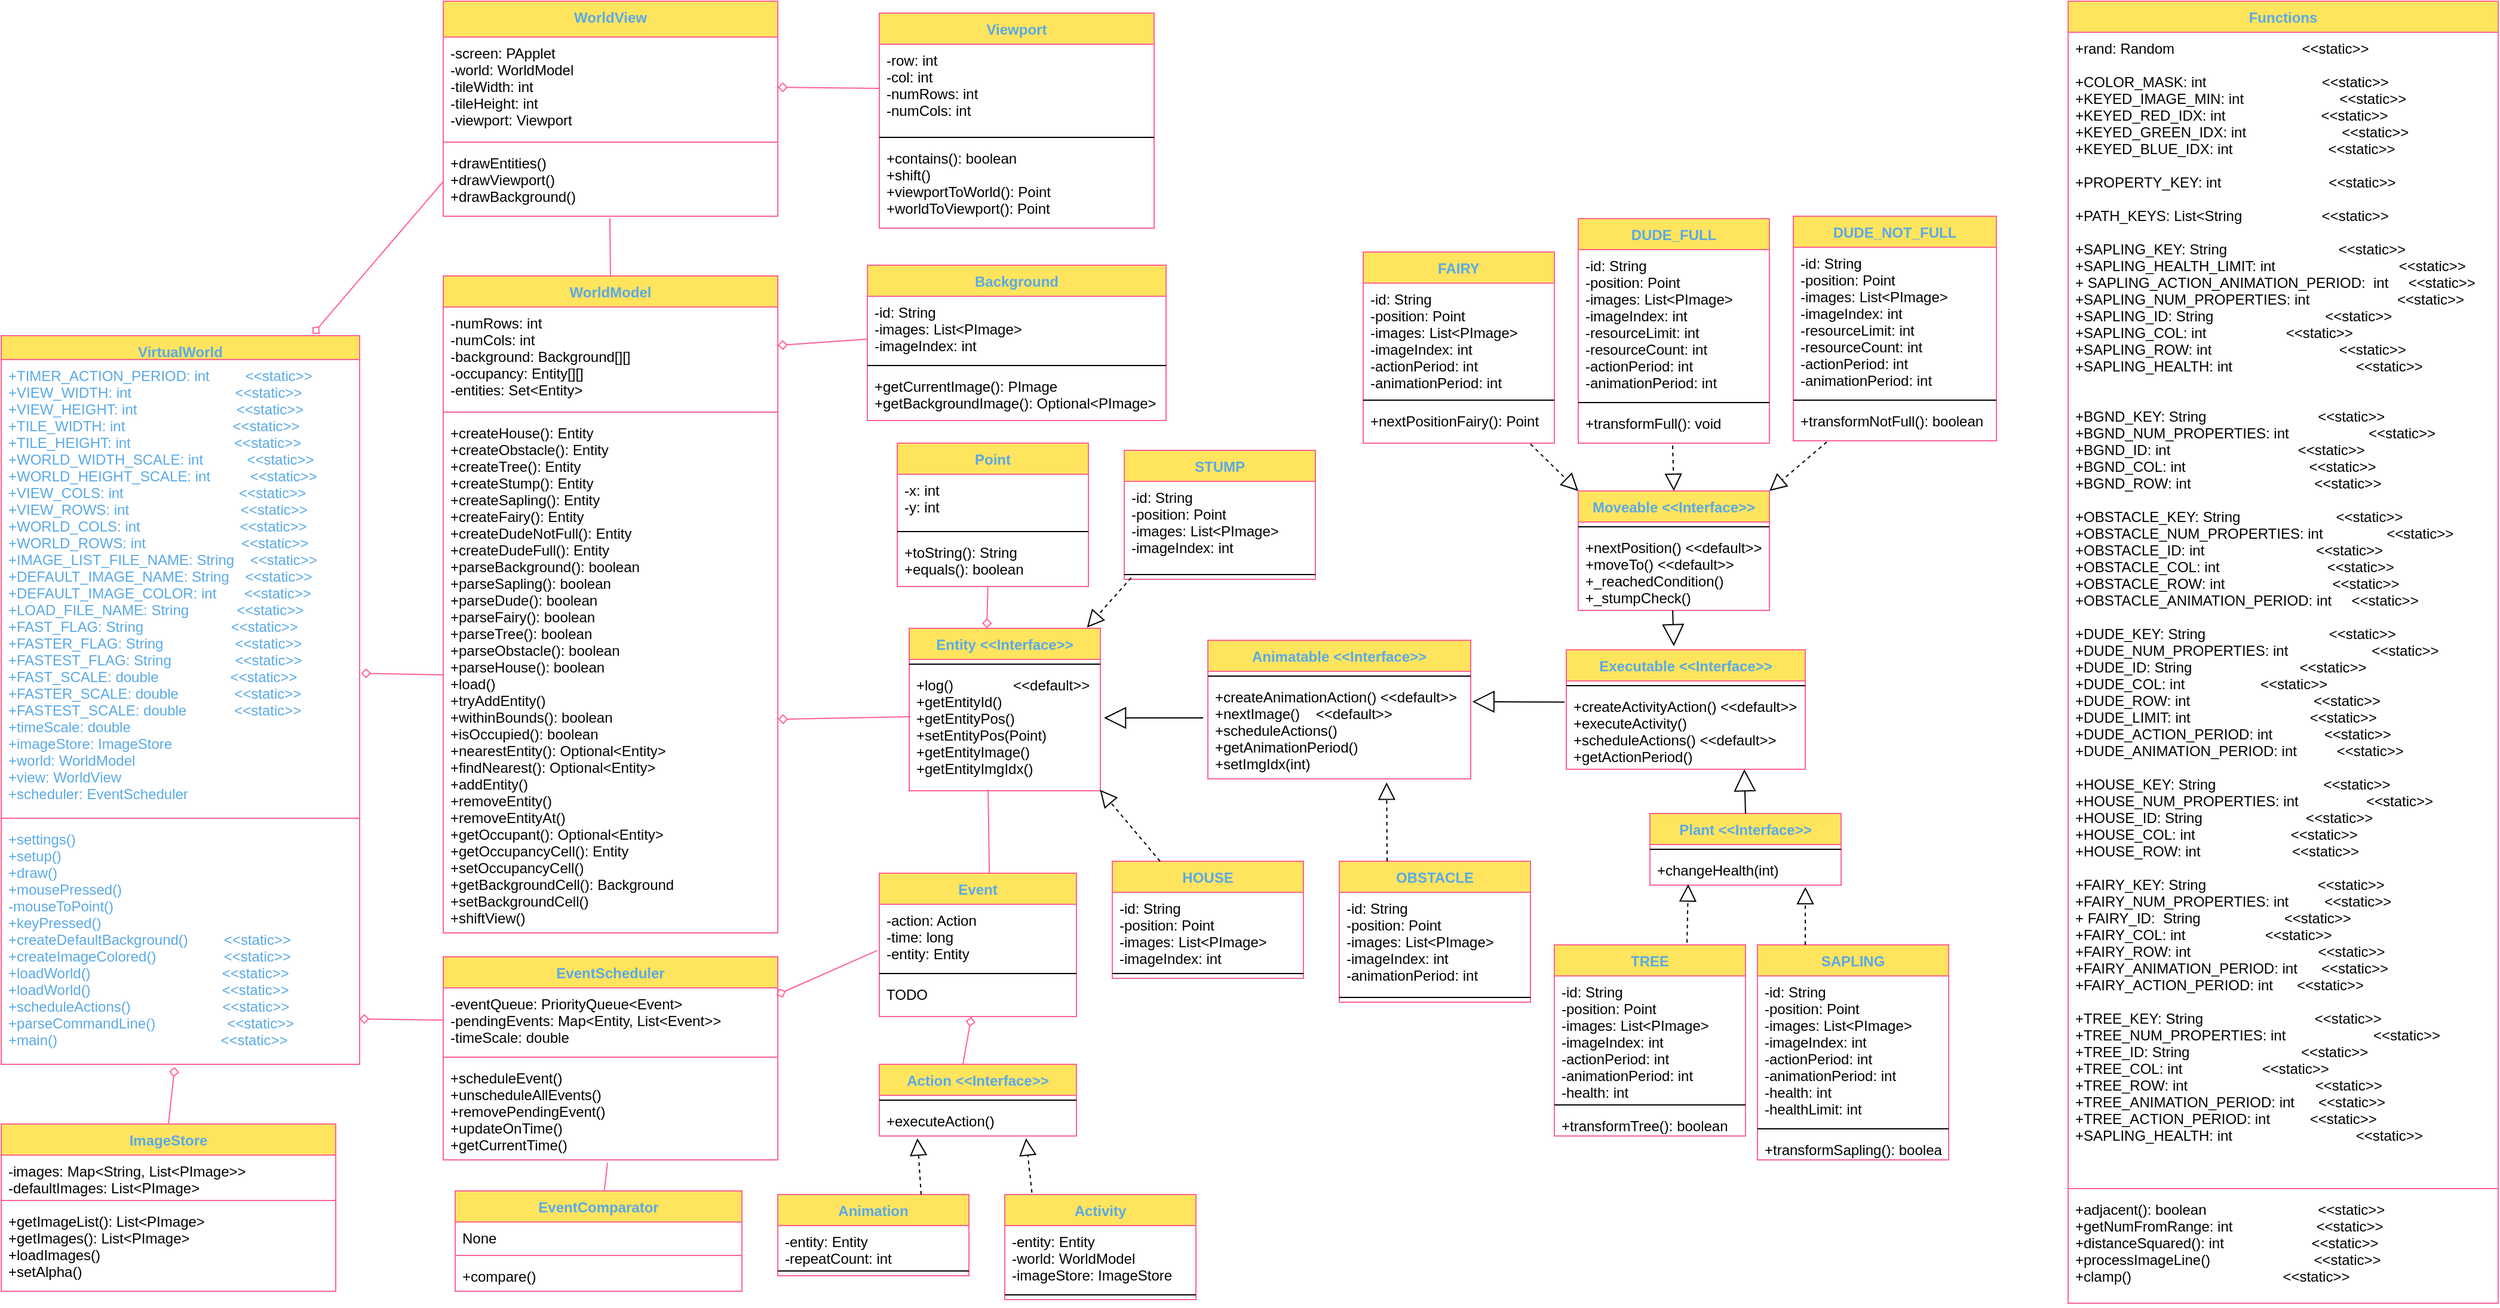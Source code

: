 <mxfile version="20.5.3" type="device"><diagram id="Yo6Zvny2ZRX3JAPKxXua" name="Page 2"><mxGraphModel dx="978" dy="509" grid="1" gridSize="10" guides="1" tooltips="1" connect="1" arrows="1" fold="1" page="1" pageScale="1" pageWidth="850" pageHeight="1100" math="0" shadow="0"><root><mxCell id="0"/><mxCell id="1" parent="0"/><mxCell id="8I9pphBKhg92I5GMk5e_-31" value="" style="graphMlID=e0;endArrow=none;strokeColor=#FF6392;strokeWidth=1.0;startArrow=diamond;startFill=0;endFill=1;fontColor=#5AA9E6;entryX=0;entryY=0.5;entryDx=0;entryDy=0;exitX=1.004;exitY=0.691;exitDx=0;exitDy=0;exitPerimeter=0;" parent="1" source="8I9pphBKhg92I5GMk5e_-51" target="8I9pphBKhg92I5GMk5e_-57" edge="1"><mxGeometry relative="1" as="geometry"/></mxCell><mxCell id="8I9pphBKhg92I5GMk5e_-32" value="" style="graphMlID=e1;endArrow=none;strokeColor=#FF6392;strokeWidth=1.0;startArrow=diamond;startFill=0;endFill=1;exitX=0.869;exitY=-0.002;exitDx=0;exitDy=0;fontColor=#5AA9E6;entryX=0;entryY=0.5;entryDx=0;entryDy=0;exitPerimeter=0;" parent="1" source="8I9pphBKhg92I5GMk5e_-50" target="8I9pphBKhg92I5GMk5e_-63" edge="1"><mxGeometry relative="1" as="geometry"/></mxCell><mxCell id="8I9pphBKhg92I5GMk5e_-33" value="" style="graphMlID=e2;endArrow=none;strokeColor=#FF6392;strokeWidth=1.0;startArrow=diamond;startFill=0;endFill=1;fontColor=#5AA9E6;exitX=1;exitY=0.5;exitDx=0;exitDy=0;entryX=0;entryY=0.5;entryDx=0;entryDy=0;" parent="1" source="8I9pphBKhg92I5GMk5e_-61" target="8I9pphBKhg92I5GMk5e_-90" edge="1"><mxGeometry relative="1" as="geometry"><mxPoint x="648" y="240" as="sourcePoint"/><mxPoint x="800" y="440" as="targetPoint"/></mxGeometry></mxCell><mxCell id="8I9pphBKhg92I5GMk5e_-34" value="" style="graphMlID=e3;endArrow=none;strokeColor=#FF6392;strokeWidth=1.0;startArrow=diamond;startFill=0;endFill=1;fontColor=#5AA9E6;entryX=0;entryY=0.5;entryDx=0;entryDy=0;exitX=0.999;exitY=0.812;exitDx=0;exitDy=0;exitPerimeter=0;" parent="1" source="8I9pphBKhg92I5GMk5e_-53" target="8I9pphBKhg92I5GMk5e_-65" edge="1"><mxGeometry relative="1" as="geometry"><mxPoint x="840" y="580" as="targetPoint"/></mxGeometry></mxCell><mxCell id="8I9pphBKhg92I5GMk5e_-35" value="" style="graphMlID=e4;endArrow=none;strokeColor=#FF6392;strokeWidth=1.0;startArrow=diamond;startFill=0;endFill=1;exitX=0.484;exitY=1.011;exitDx=0;exitDy=0;exitPerimeter=0;fontColor=#5AA9E6;entryX=0.5;entryY=0;entryDx=0;entryDy=0;" parent="1" source="8I9pphBKhg92I5GMk5e_-53" target="8I9pphBKhg92I5GMk5e_-68" edge="1"><mxGeometry relative="1" as="geometry"/></mxCell><mxCell id="8I9pphBKhg92I5GMk5e_-36" value="" style="graphMlID=e5;endArrow=none;strokeColor=#FF6392;strokeWidth=1.0;startArrow=diamond;startFill=0;endFill=1;fontColor=#5AA9E6;" parent="1" source="8I9pphBKhg92I5GMk5e_-55" target="8I9pphBKhg92I5GMk5e_-82" edge="1"><mxGeometry relative="1" as="geometry"><mxPoint x="680" y="333" as="sourcePoint"/></mxGeometry></mxCell><mxCell id="8I9pphBKhg92I5GMk5e_-37" value="" style="graphMlID=e6;endArrow=none;strokeColor=#FF6392;strokeWidth=1.0;startArrow=diamond;startFill=0;endFill=1;fontColor=#5AA9E6;entryX=-0.012;entryY=0.719;entryDx=0;entryDy=0;entryPerimeter=0;exitX=0.996;exitY=0.111;exitDx=0;exitDy=0;exitPerimeter=0;" parent="1" source="8I9pphBKhg92I5GMk5e_-65" target="8I9pphBKhg92I5GMk5e_-97" edge="1"><mxGeometry relative="1" as="geometry"><mxPoint x="680" y="940" as="sourcePoint"/></mxGeometry></mxCell><mxCell id="8I9pphBKhg92I5GMk5e_-38" value="" style="graphMlID=e7;endArrow=none;strokeColor=#FF6392;strokeWidth=1.0;startArrow=none;startFill=1;endFill=1;fontColor=#5AA9E6;exitX=0.491;exitY=1.028;exitDx=0;exitDy=0;exitPerimeter=0;" parent="1" source="8I9pphBKhg92I5GMk5e_-67" target="8I9pphBKhg92I5GMk5e_-72" edge="1"><mxGeometry relative="1" as="geometry"/></mxCell><mxCell id="8I9pphBKhg92I5GMk5e_-39" value="" style="graphMlID=e8;endArrow=none;strokeColor=#FF6392;strokeWidth=1.0;startArrow=diamond;startFill=0;endFill=1;fontColor=#5AA9E6;entryX=0.006;entryY=0.392;entryDx=0;entryDy=0;entryPerimeter=0;exitX=1.001;exitY=0.586;exitDx=0;exitDy=0;exitPerimeter=0;" parent="1" source="8I9pphBKhg92I5GMk5e_-57" target="8I9pphBKhg92I5GMk5e_-88" edge="1"><mxGeometry relative="1" as="geometry"><mxPoint x="680" y="220" as="sourcePoint"/></mxGeometry></mxCell><mxCell id="8I9pphBKhg92I5GMk5e_-40" value="" style="graphMlID=e9;endArrow=none;strokeColor=#FF6392;strokeWidth=1.0;startArrow=diamond;startFill=0;endFill=1;fontColor=#5AA9E6;exitX=0.406;exitY=0;exitDx=0;exitDy=0;entryX=0.474;entryY=0.993;entryDx=0;entryDy=0;entryPerimeter=0;exitPerimeter=0;" parent="1" source="8I9pphBKhg92I5GMk5e_-85" target="8I9pphBKhg92I5GMk5e_-107" edge="1"><mxGeometry relative="1" as="geometry"/></mxCell><mxCell id="8I9pphBKhg92I5GMk5e_-42" value="" style="graphMlID=e11;endArrow=none;strokeColor=#FF6392;strokeWidth=1.0;startArrow=diamond;startFill=0;endFill=1;fontColor=#5AA9E6;entryX=0.424;entryY=-0.005;entryDx=0;entryDy=0;exitX=0.467;exitY=1.008;exitDx=0;exitDy=0;exitPerimeter=0;entryPerimeter=0;" parent="1" source="8I9pphBKhg92I5GMk5e_-99" target="8I9pphBKhg92I5GMk5e_-108" edge="1"><mxGeometry relative="1" as="geometry"><mxPoint x="1200" y="710" as="sourcePoint"/></mxGeometry></mxCell><mxCell id="8I9pphBKhg92I5GMk5e_-45" value="" style="graphMlID=e14;endArrow=none;strokeColor=#FF6392;strokeWidth=1.0;startArrow=none;startFill=1;endFill=1;fontColor=#5AA9E6;exitX=0.558;exitY=0.008;exitDx=0;exitDy=0;exitPerimeter=0;entryX=0.413;entryY=0.99;entryDx=0;entryDy=0;entryPerimeter=0;" parent="1" source="8I9pphBKhg92I5GMk5e_-96" target="8I9pphBKhg92I5GMk5e_-88" edge="1"><mxGeometry relative="1" as="geometry"><mxPoint x="857" y="690" as="targetPoint"/></mxGeometry></mxCell><mxCell id="8I9pphBKhg92I5GMk5e_-50" value="VirtualWorld" style="swimlane;fontStyle=1;align=center;verticalAlign=top;childLayout=stackLayout;horizontal=1;startSize=20;horizontalStack=0;resizeParent=1;resizeParentMax=0;resizeLast=0;collapsible=1;marginBottom=0;hachureGap=4;pointerEvents=0;fillColor=#FFE45E;strokeColor=#FF6392;fontColor=#5AA9E6;" parent="1" vertex="1"><mxGeometry x="30" y="280" width="300" height="610" as="geometry"/></mxCell><mxCell id="8I9pphBKhg92I5GMk5e_-51" value="+TIMER_ACTION_PERIOD: int         &lt;&lt;static&gt;&gt;&#10;+VIEW_WIDTH: int                          &lt;&lt;static&gt;&gt;&#10;+VIEW_HEIGHT: int                         &lt;&lt;static&gt;&gt;&#10;+TILE_WIDTH: int                           &lt;&lt;static&gt;&gt;&#10;+TILE_HEIGHT: int                          &lt;&lt;static&gt;&gt;&#10;+WORLD_WIDTH_SCALE: int           &lt;&lt;static&gt;&gt;&#10;+WORLD_HEIGHT_SCALE: int          &lt;&lt;static&gt;&gt;&#10;+VIEW_COLS: int                             &lt;&lt;static&gt;&gt;&#10;+VIEW_ROWS: int                            &lt;&lt;static&gt;&gt;&#10;+WORLD_COLS: int                         &lt;&lt;static&gt;&gt;&#10;+WORLD_ROWS: int                        &lt;&lt;static&gt;&gt;&#10;+IMAGE_LIST_FILE_NAME: String    &lt;&lt;static&gt;&gt;&#10;+DEFAULT_IMAGE_NAME: String    &lt;&lt;static&gt;&gt;&#10;+DEFAULT_IMAGE_COLOR: int       &lt;&lt;static&gt;&gt;&#10;+LOAD_FILE_NAME: String            &lt;&lt;static&gt;&gt;&#10;+FAST_FLAG: String                      &lt;&lt;static&gt;&gt;&#10;+FASTER_FLAG: String                  &lt;&lt;static&gt;&gt;&#10;+FASTEST_FLAG: String                &lt;&lt;static&gt;&gt;&#10;+FAST_SCALE: double                  &lt;&lt;static&gt;&gt;&#10;+FASTER_SCALE: double              &lt;&lt;static&gt;&gt;&#10;+FASTEST_SCALE: double            &lt;&lt;static&gt;&gt;&#10;+timeScale: double&#10;+imageStore: ImageStore&#10;+world: WorldModel&#10;+view: WorldView&#10;+scheduler: EventScheduler" style="text;strokeColor=none;fillColor=none;align=left;verticalAlign=top;spacingLeft=4;spacingRight=4;overflow=hidden;rotatable=0;points=[[0,0.5],[1,0.5]];portConstraint=eastwest;fontColor=#5AA9E6;" parent="8I9pphBKhg92I5GMk5e_-50" vertex="1"><mxGeometry y="20" width="300" height="380" as="geometry"/></mxCell><mxCell id="8I9pphBKhg92I5GMk5e_-52" value="" style="line;strokeWidth=1;fillColor=none;align=left;verticalAlign=middle;spacingTop=-1;spacingLeft=3;spacingRight=3;rotatable=0;labelPosition=right;points=[];portConstraint=eastwest;strokeColor=#FF6392;fontColor=#5AA9E6;" parent="8I9pphBKhg92I5GMk5e_-50" vertex="1"><mxGeometry y="400" width="300" height="8" as="geometry"/></mxCell><mxCell id="8I9pphBKhg92I5GMk5e_-53" value="+settings()&#10;+setup()&#10;+draw()&#10;+mousePressed()&#10;-mouseToPoint()&#10;+keyPressed()&#10;+createDefaultBackground()         &lt;&lt;static&gt;&gt;&#10;+createImageColored()                 &lt;&lt;static&gt;&gt;&#10;+loadWorld()                                 &lt;&lt;static&gt;&gt;&#10;+loadWorld()                                 &lt;&lt;static&gt;&gt;&#10;+scheduleActions()                       &lt;&lt;static&gt;&gt;&#10;+parseCommandLine()                  &lt;&lt;static&gt;&gt;&#10;+main()                                         &lt;&lt;static&gt;&gt;" style="text;strokeColor=none;fillColor=none;align=left;verticalAlign=top;spacingLeft=4;spacingRight=4;overflow=hidden;rotatable=0;points=[[0,0.5],[1,0.5]];portConstraint=eastwest;fontColor=#5AA9E6;" parent="8I9pphBKhg92I5GMk5e_-50" vertex="1"><mxGeometry y="408" width="300" height="202" as="geometry"/></mxCell><mxCell id="8I9pphBKhg92I5GMk5e_-54" value="WorldModel" style="swimlane;fontStyle=1;align=center;verticalAlign=top;childLayout=stackLayout;horizontal=1;startSize=26;horizontalStack=0;resizeParent=1;resizeParentMax=0;resizeLast=0;collapsible=1;marginBottom=0;hachureGap=4;pointerEvents=0;sketch=0;fontColor=#5AA9E6;strokeColor=#FF6392;fillColor=#FFE45E;" parent="1" vertex="1"><mxGeometry x="400" y="230" width="280" height="550" as="geometry"/></mxCell><mxCell id="8I9pphBKhg92I5GMk5e_-55" value="-numRows: int&#10;-numCols: int&#10;-background: Background[][]&#10;-occupancy: Entity[][]&#10;-entities: Set&lt;Entity&gt;&#10;    " style="text;strokeColor=none;fillColor=none;align=left;verticalAlign=top;spacingLeft=4;spacingRight=4;overflow=hidden;rotatable=0;points=[[0,0.5],[1,0.5]];portConstraint=eastwest;fontColor=#000000;" parent="8I9pphBKhg92I5GMk5e_-54" vertex="1"><mxGeometry y="26" width="280" height="84" as="geometry"/></mxCell><mxCell id="8I9pphBKhg92I5GMk5e_-56" value="" style="line;strokeWidth=1;fillColor=none;align=left;verticalAlign=middle;spacingTop=-1;spacingLeft=3;spacingRight=3;rotatable=0;labelPosition=right;points=[];portConstraint=eastwest;strokeColor=#FF6392;fontColor=#5AA9E6;" parent="8I9pphBKhg92I5GMk5e_-54" vertex="1"><mxGeometry y="110" width="280" height="8" as="geometry"/></mxCell><mxCell id="8I9pphBKhg92I5GMk5e_-57" value="+createHouse(): Entity             &#10;+createObstacle(): Entity                &#10;+createTree(): Entity          &#10;+createStump(): Entity            &#10;+createSapling(): Entity              &#10;+createFairy(): Entity                  &#10;+createDudeNotFull(): Entity                &#10;+createDudeFull(): Entity&#10;+parseBackground(): boolean            &#10;+parseSapling(): boolean          &#10;+parseDude(): boolean     &#10;+parseFairy(): boolean              &#10;+parseTree(): boolean                     &#10;+parseObstacle(): boolean            &#10;+parseHouse(): boolean &#10;+load()   &#10;+tryAddEntity()                 &#10;+withinBounds(): boolean              &#10;+isOccupied(): boolean&#10;+nearestEntity(): Optional&lt;Entity&gt;     &#10;+findNearest(): Optional&lt;Entity&gt;             &#10;+addEntity()     &#10;+removeEntity()                                                 &#10;+removeEntityAt()&#10;+getOccupant(): Optional&lt;Entity&gt;   &#10;+getOccupancyCell(): Entity      &#10;+setOccupancyCell()                       &#10;+getBackgroundCell(): Background      &#10;+setBackgroundCell() &#10;+shiftView()                                 &#10;                 &#10;&#10;" style="text;strokeColor=none;fillColor=none;align=left;verticalAlign=top;spacingLeft=4;spacingRight=4;overflow=hidden;rotatable=0;points=[[0,0.5],[1,0.5]];portConstraint=eastwest;fontColor=#020405;" parent="8I9pphBKhg92I5GMk5e_-54" vertex="1"><mxGeometry y="118" width="280" height="432" as="geometry"/></mxCell><mxCell id="8I9pphBKhg92I5GMk5e_-64" value="EventScheduler" style="swimlane;fontStyle=1;align=center;verticalAlign=top;childLayout=stackLayout;horizontal=1;startSize=26;horizontalStack=0;resizeParent=1;resizeParentMax=0;resizeLast=0;collapsible=1;marginBottom=0;hachureGap=4;pointerEvents=0;sketch=0;fontColor=#5AA9E6;strokeColor=#FF6392;fillColor=#FFE45E;" parent="1" vertex="1"><mxGeometry x="400" y="800" width="280" height="170" as="geometry"/></mxCell><mxCell id="8I9pphBKhg92I5GMk5e_-65" value="-eventQueue: PriorityQueue&lt;Event&gt;&#10;-pendingEvents: Map&lt;Entity, List&lt;Event&gt;&gt;&#10;-timeScale: double&#10;&#10;" style="text;strokeColor=none;fillColor=none;align=left;verticalAlign=top;spacingLeft=4;spacingRight=4;overflow=hidden;rotatable=0;points=[[0,0.5],[1,0.5]];portConstraint=eastwest;fontColor=#000000;" parent="8I9pphBKhg92I5GMk5e_-64" vertex="1"><mxGeometry y="26" width="280" height="54" as="geometry"/></mxCell><mxCell id="8I9pphBKhg92I5GMk5e_-66" value="" style="line;strokeWidth=1;fillColor=none;align=left;verticalAlign=middle;spacingTop=-1;spacingLeft=3;spacingRight=3;rotatable=0;labelPosition=right;points=[];portConstraint=eastwest;strokeColor=#FF6392;fontColor=#5AA9E6;" parent="8I9pphBKhg92I5GMk5e_-64" vertex="1"><mxGeometry y="80" width="280" height="8" as="geometry"/></mxCell><mxCell id="8I9pphBKhg92I5GMk5e_-67" value="+scheduleEvent()  &#10;+unscheduleAllEvents()                   &#10;+removePendingEvent()          &#10;+updateOnTime() &#10;+getCurrentTime()" style="text;strokeColor=none;fillColor=none;align=left;verticalAlign=top;spacingLeft=4;spacingRight=4;overflow=hidden;rotatable=0;points=[[0,0.5],[1,0.5]];portConstraint=eastwest;fontColor=#000000;" parent="8I9pphBKhg92I5GMk5e_-64" vertex="1"><mxGeometry y="88" width="280" height="82" as="geometry"/></mxCell><mxCell id="8I9pphBKhg92I5GMk5e_-68" value="ImageStore" style="swimlane;fontStyle=1;align=center;verticalAlign=top;childLayout=stackLayout;horizontal=1;startSize=26;horizontalStack=0;resizeParent=1;resizeParentMax=0;resizeLast=0;collapsible=1;marginBottom=0;hachureGap=4;pointerEvents=0;sketch=0;fontColor=#5AA9E6;strokeColor=#FF6392;fillColor=#FFE45E;" parent="1" vertex="1"><mxGeometry x="30" y="940" width="280" height="140" as="geometry"/></mxCell><mxCell id="8I9pphBKhg92I5GMk5e_-69" value="-images: Map&lt;String, List&lt;PImage&gt;&gt;&#10;-defaultImages: List&lt;PImage&gt;&#10;      " style="text;strokeColor=none;fillColor=none;align=left;verticalAlign=top;spacingLeft=4;spacingRight=4;overflow=hidden;rotatable=0;points=[[0,0.5],[1,0.5]];portConstraint=eastwest;fontColor=#000000;" parent="8I9pphBKhg92I5GMk5e_-68" vertex="1"><mxGeometry y="26" width="280" height="34" as="geometry"/></mxCell><mxCell id="8I9pphBKhg92I5GMk5e_-70" value="" style="line;strokeWidth=1;fillColor=none;align=left;verticalAlign=middle;spacingTop=-1;spacingLeft=3;spacingRight=3;rotatable=0;labelPosition=right;points=[];portConstraint=eastwest;strokeColor=#FF6392;fontColor=#5AA9E6;" parent="8I9pphBKhg92I5GMk5e_-68" vertex="1"><mxGeometry y="60" width="280" height="8" as="geometry"/></mxCell><mxCell id="8I9pphBKhg92I5GMk5e_-71" value="+getImageList(): List&lt;PImage&gt;  &#10;+getImages(): List&lt;PImage&gt;&#10;+loadImages() &#10;+setAlpha()   " style="text;strokeColor=none;fillColor=none;align=left;verticalAlign=top;spacingLeft=4;spacingRight=4;overflow=hidden;rotatable=0;points=[[0,0.5],[1,0.5]];portConstraint=eastwest;fontColor=#000000;" parent="8I9pphBKhg92I5GMk5e_-68" vertex="1"><mxGeometry y="68" width="280" height="72" as="geometry"/></mxCell><mxCell id="8I9pphBKhg92I5GMk5e_-72" value="EventComparator" style="swimlane;fontStyle=1;align=center;verticalAlign=top;childLayout=stackLayout;horizontal=1;startSize=26;horizontalStack=0;resizeParent=1;resizeParentMax=0;resizeLast=0;collapsible=1;marginBottom=0;hachureGap=4;pointerEvents=0;sketch=0;fontColor=#5AA9E6;strokeColor=#FF6392;fillColor=#FFE45E;" parent="1" vertex="1"><mxGeometry x="410" y="996" width="240" height="84" as="geometry"/></mxCell><mxCell id="8I9pphBKhg92I5GMk5e_-73" value="None" style="text;strokeColor=none;fillColor=none;align=left;verticalAlign=top;spacingLeft=4;spacingRight=4;overflow=hidden;rotatable=0;points=[[0,0.5],[1,0.5]];portConstraint=eastwest;fontColor=#000000;" parent="8I9pphBKhg92I5GMk5e_-72" vertex="1"><mxGeometry y="26" width="240" height="24" as="geometry"/></mxCell><mxCell id="8I9pphBKhg92I5GMk5e_-74" value="" style="line;strokeWidth=1;fillColor=none;align=left;verticalAlign=middle;spacingTop=-1;spacingLeft=3;spacingRight=3;rotatable=0;labelPosition=right;points=[];portConstraint=eastwest;strokeColor=#FF6392;fontColor=#5AA9E6;" parent="8I9pphBKhg92I5GMk5e_-72" vertex="1"><mxGeometry y="50" width="240" height="8" as="geometry"/></mxCell><mxCell id="8I9pphBKhg92I5GMk5e_-75" value="+compare()" style="text;strokeColor=none;fillColor=none;align=left;verticalAlign=top;spacingLeft=4;spacingRight=4;overflow=hidden;rotatable=0;points=[[0,0.5],[1,0.5]];portConstraint=eastwest;fontColor=#000000;" parent="8I9pphBKhg92I5GMk5e_-72" vertex="1"><mxGeometry y="58" width="240" height="26" as="geometry"/></mxCell><mxCell id="8I9pphBKhg92I5GMk5e_-77" value="Functions" style="swimlane;fontStyle=1;align=center;verticalAlign=top;childLayout=stackLayout;horizontal=1;startSize=26;horizontalStack=0;resizeParent=1;resizeParentMax=0;resizeLast=0;collapsible=1;marginBottom=0;hachureGap=4;pointerEvents=0;sketch=0;fontColor=#5AA9E6;strokeColor=#FF6392;fillColor=#FFE45E;" parent="1" vertex="1"><mxGeometry x="1760" width="360" height="1090" as="geometry"/></mxCell><mxCell id="8I9pphBKhg92I5GMk5e_-78" value="+rand: Random                                &lt;&lt;static&gt;&gt;&#10;&#10;+COLOR_MASK: int                             &lt;&lt;static&gt;&gt;&#10;+KEYED_IMAGE_MIN: int                        &lt;&lt;static&gt;&gt;&#10;+KEYED_RED_IDX: int                        &lt;&lt;static&gt;&gt;&#10;+KEYED_GREEN_IDX: int                        &lt;&lt;static&gt;&gt;&#10;+KEYED_BLUE_IDX: int                        &lt;&lt;static&gt;&gt;&#10;&#10;+PROPERTY_KEY: int                           &lt;&lt;static&gt;&gt;&#10;&#10;+PATH_KEYS: List&lt;String                    &lt;&lt;static&gt;&gt;&#10;&#10;+SAPLING_KEY: String                            &lt;&lt;static&gt;&gt;&#10;+SAPLING_HEALTH_LIMIT: int                               &lt;&lt;static&gt;&gt;&#10;+ SAPLING_ACTION_ANIMATION_PERIOD:  int     &lt;&lt;static&gt;&gt;&#10;+SAPLING_NUM_PROPERTIES: int                      &lt;&lt;static&gt;&gt;&#10;+SAPLING_ID: String                            &lt;&lt;static&gt;&gt;&#10;+SAPLING_COL: int                    &lt;&lt;static&gt;&gt;&#10;+SAPLING_ROW: int                                &lt;&lt;static&gt;&gt;&#10;+SAPLING_HEALTH: int                               &lt;&lt;static&gt;&gt;&#10;&#10;&#10;+BGND_KEY: String                            &lt;&lt;static&gt;&gt;&#10;+BGND_NUM_PROPERTIES: int                    &lt;&lt;static&gt;&gt;&#10;+BGND_ID: int                                &lt;&lt;static&gt;&gt;&#10;+BGND_COL: int                               &lt;&lt;static&gt;&gt;&#10;+BGND_ROW: int                               &lt;&lt;static&gt;&gt;&#10;&#10;+OBSTACLE_KEY: String                        &lt;&lt;static&gt;&gt;&#10;+OBSTACLE_NUM_PROPERTIES: int                &lt;&lt;static&gt;&gt;&#10;+OBSTACLE_ID: int                            &lt;&lt;static&gt;&gt;&#10;+OBSTACLE_COL: int                           &lt;&lt;static&gt;&gt;&#10;+OBSTACLE_ROW: int                           &lt;&lt;static&gt;&gt;&#10;+OBSTACLE_ANIMATION_PERIOD: int     &lt;&lt;static&gt;&gt;&#10;&#10;+DUDE_KEY: String                               &lt;&lt;static&gt;&gt;&#10;+DUDE_NUM_PROPERTIES: int                     &lt;&lt;static&gt;&gt;&#10;+DUDE_ID: String                           &lt;&lt;static&gt;&gt;&#10;+DUDE_COL: int                   &lt;&lt;static&gt;&gt;&#10;+DUDE_ROW: int                               &lt;&lt;static&gt;&gt;&#10;+DUDE_LIMIT: int                              &lt;&lt;static&gt;&gt;&#10;+DUDE_ACTION_PERIOD: int             &lt;&lt;static&gt;&gt;&#10;+DUDE_ANIMATION_PERIOD: int          &lt;&lt;static&gt;&gt;&#10;&#10;+HOUSE_KEY: String                           &lt;&lt;static&gt;&gt;&#10;+HOUSE_NUM_PROPERTIES: int                 &lt;&lt;static&gt;&gt;&#10;+HOUSE_ID: String                          &lt;&lt;static&gt;&gt;&#10;+HOUSE_COL: int                        &lt;&lt;static&gt;&gt;&#10;+HOUSE_ROW: int                       &lt;&lt;static&gt;&gt;&#10;&#10;+FAIRY_KEY: String                            &lt;&lt;static&gt;&gt;&#10;+FAIRY_NUM_PROPERTIES: int         &lt;&lt;static&gt;&gt;&#10;+ FAIRY_ID:  String                     &lt;&lt;static&gt;&gt;&#10;+FAIRY_COL: int                    &lt;&lt;static&gt;&gt;&#10;+FAIRY_ROW: int                                &lt;&lt;static&gt;&gt;&#10;+FAIRY_ANIMATION_PERIOD: int      &lt;&lt;static&gt;&gt;&#10;+FAIRY_ACTION_PERIOD: int      &lt;&lt;static&gt;&gt;&#10;&#10;+TREE_KEY: String                            &lt;&lt;static&gt;&gt;&#10;+TREE_NUM_PROPERTIES: int                      &lt;&lt;static&gt;&gt;&#10;+TREE_ID: String                            &lt;&lt;static&gt;&gt;&#10;+TREE_COL: int                    &lt;&lt;static&gt;&gt;&#10;+TREE_ROW: int                                &lt;&lt;static&gt;&gt;&#10;+TREE_ANIMATION_PERIOD: int      &lt;&lt;static&gt;&gt;&#10;+TREE_ACTION_PERIOD: int          &lt;&lt;static&gt;&gt;&#10;+SAPLING_HEALTH: int                               &lt;&lt;static&gt;&gt;&#10;" style="text;strokeColor=none;fillColor=none;align=left;verticalAlign=top;spacingLeft=4;spacingRight=4;overflow=hidden;rotatable=0;points=[[0,0.5],[1,0.5]];portConstraint=eastwest;fontColor=#000000;" parent="8I9pphBKhg92I5GMk5e_-77" vertex="1"><mxGeometry y="26" width="360" height="964" as="geometry"/></mxCell><mxCell id="8I9pphBKhg92I5GMk5e_-79" value="" style="line;strokeWidth=1;fillColor=none;align=left;verticalAlign=middle;spacingTop=-1;spacingLeft=3;spacingRight=3;rotatable=0;labelPosition=right;points=[];portConstraint=eastwest;strokeColor=#FF6392;fontColor=#5AA9E6;" parent="8I9pphBKhg92I5GMk5e_-77" vertex="1"><mxGeometry y="990" width="360" height="8" as="geometry"/></mxCell><mxCell id="8I9pphBKhg92I5GMk5e_-80" value="+adjacent(): boolean                            &lt;&lt;static&gt;&gt;&#10;+getNumFromRange: int                     &lt;&lt;static&gt;&gt;&#10;+distanceSquared(): int                      &lt;&lt;static&gt;&gt;                                   &#10;+processImageLine()                          &lt;&lt;static&gt;&gt;                                                                                                                                           &#10;+clamp()                                      &lt;&lt;static&gt;&gt;&#10;                          &#10;                    " style="text;strokeColor=none;fillColor=none;align=left;verticalAlign=top;spacingLeft=4;spacingRight=4;overflow=hidden;rotatable=0;points=[[0,0.5],[1,0.5]];portConstraint=eastwest;fontColor=#000000;" parent="8I9pphBKhg92I5GMk5e_-77" vertex="1"><mxGeometry y="998" width="360" height="92" as="geometry"/></mxCell><mxCell id="8I9pphBKhg92I5GMk5e_-81" value="Background" style="swimlane;fontStyle=1;align=center;verticalAlign=top;childLayout=stackLayout;horizontal=1;startSize=26;horizontalStack=0;resizeParent=1;resizeParentMax=0;resizeLast=0;collapsible=1;marginBottom=0;hachureGap=4;pointerEvents=0;sketch=0;fontColor=#5AA9E6;strokeColor=#FF6392;fillColor=#FFE45E;" parent="1" vertex="1"><mxGeometry x="755" y="221" width="250" height="130" as="geometry"/></mxCell><mxCell id="8I9pphBKhg92I5GMk5e_-82" value="-id: String&#10;-images: List&lt;PImage&gt;&#10;-imageIndex: int" style="text;strokeColor=none;fillColor=none;align=left;verticalAlign=top;spacingLeft=4;spacingRight=4;overflow=hidden;rotatable=0;points=[[0,0.5],[1,0.5]];portConstraint=eastwest;" parent="8I9pphBKhg92I5GMk5e_-81" vertex="1"><mxGeometry y="26" width="250" height="54" as="geometry"/></mxCell><mxCell id="8I9pphBKhg92I5GMk5e_-83" value="" style="line;strokeWidth=1;fillColor=none;align=left;verticalAlign=middle;spacingTop=-1;spacingLeft=3;spacingRight=3;rotatable=0;labelPosition=right;points=[];portConstraint=eastwest;" parent="8I9pphBKhg92I5GMk5e_-81" vertex="1"><mxGeometry y="80" width="250" height="8" as="geometry"/></mxCell><mxCell id="8I9pphBKhg92I5GMk5e_-84" value="+getCurrentImage(): PImage&#10;+getBackgroundImage(): Optional&lt;PImage&gt;     " style="text;strokeColor=none;fillColor=none;align=left;verticalAlign=top;spacingLeft=4;spacingRight=4;overflow=hidden;rotatable=0;points=[[0,0.5],[1,0.5]];portConstraint=eastwest;" parent="8I9pphBKhg92I5GMk5e_-81" vertex="1"><mxGeometry y="88" width="250" height="42" as="geometry"/></mxCell><mxCell id="8I9pphBKhg92I5GMk5e_-85" value="Entity &lt;&lt;Interface&gt;&gt;" style="swimlane;fontStyle=1;align=center;verticalAlign=top;childLayout=stackLayout;horizontal=1;startSize=26;horizontalStack=0;resizeParent=1;resizeParentMax=0;resizeLast=0;collapsible=1;marginBottom=0;hachureGap=4;pointerEvents=0;sketch=0;fontColor=#5AA9E6;strokeColor=#FF6392;fillColor=#FFE45E;" parent="1" vertex="1"><mxGeometry x="790" y="525" width="160" height="136" as="geometry"/></mxCell><mxCell id="8I9pphBKhg92I5GMk5e_-87" value="" style="line;strokeWidth=1;fillColor=none;align=left;verticalAlign=middle;spacingTop=-1;spacingLeft=3;spacingRight=3;rotatable=0;labelPosition=right;points=[];portConstraint=eastwest;" parent="8I9pphBKhg92I5GMk5e_-85" vertex="1"><mxGeometry y="26" width="160" height="8" as="geometry"/></mxCell><mxCell id="8I9pphBKhg92I5GMk5e_-88" value="+log()               &lt;&lt;default&gt;&gt;&#10;+getEntityId()&#10;+getEntityPos()&#10;+setEntityPos(Point)&#10;+getEntityImage()&#10;+getEntityImgIdx()&#10;&#10;" style="text;strokeColor=none;fillColor=none;align=left;verticalAlign=top;spacingLeft=4;spacingRight=4;overflow=hidden;rotatable=0;points=[[0,0.5],[1,0.5]];portConstraint=eastwest;" parent="8I9pphBKhg92I5GMk5e_-85" vertex="1"><mxGeometry y="34" width="160" height="102" as="geometry"/></mxCell><mxCell id="8I9pphBKhg92I5GMk5e_-89" value="Viewport" style="swimlane;fontStyle=1;align=center;verticalAlign=top;childLayout=stackLayout;horizontal=1;startSize=26;horizontalStack=0;resizeParent=1;resizeParentMax=0;resizeLast=0;collapsible=1;marginBottom=0;hachureGap=4;pointerEvents=0;sketch=0;fontColor=#5AA9E6;strokeColor=#FF6392;fillColor=#FFE45E;" parent="1" vertex="1"><mxGeometry x="765" y="10" width="230" height="180" as="geometry"/></mxCell><mxCell id="8I9pphBKhg92I5GMk5e_-90" value="-row: int&#10;-col: int&#10;-numRows: int&#10;-numCols: int       " style="text;strokeColor=none;fillColor=none;align=left;verticalAlign=top;spacingLeft=4;spacingRight=4;overflow=hidden;rotatable=0;points=[[0,0.5],[1,0.5]];portConstraint=eastwest;" parent="8I9pphBKhg92I5GMk5e_-89" vertex="1"><mxGeometry y="26" width="230" height="74" as="geometry"/></mxCell><mxCell id="8I9pphBKhg92I5GMk5e_-91" value="" style="line;strokeWidth=1;fillColor=none;align=left;verticalAlign=middle;spacingTop=-1;spacingLeft=3;spacingRight=3;rotatable=0;labelPosition=right;points=[];portConstraint=eastwest;" parent="8I9pphBKhg92I5GMk5e_-89" vertex="1"><mxGeometry y="100" width="230" height="8" as="geometry"/></mxCell><mxCell id="8I9pphBKhg92I5GMk5e_-92" value="+contains(): boolean   &#10;+shift()&#10;+viewportToWorld(): Point  &#10;+worldToViewport(): Point " style="text;strokeColor=none;fillColor=none;align=left;verticalAlign=top;spacingLeft=4;spacingRight=4;overflow=hidden;rotatable=0;points=[[0,0.5],[1,0.5]];portConstraint=eastwest;" parent="8I9pphBKhg92I5GMk5e_-89" vertex="1"><mxGeometry y="108" width="230" height="72" as="geometry"/></mxCell><mxCell id="8I9pphBKhg92I5GMk5e_-96" value="Event" style="swimlane;fontStyle=1;align=center;verticalAlign=top;childLayout=stackLayout;horizontal=1;startSize=26;horizontalStack=0;resizeParent=1;resizeParentMax=0;resizeLast=0;collapsible=1;marginBottom=0;hachureGap=4;pointerEvents=0;sketch=0;fontColor=#5AA9E6;strokeColor=#FF6392;fillColor=#FFE45E;" parent="1" vertex="1"><mxGeometry x="765" y="730" width="165" height="120" as="geometry"/></mxCell><mxCell id="8I9pphBKhg92I5GMk5e_-97" value="-action: Action&#10;-time: long&#10;-entity: Entity" style="text;strokeColor=none;fillColor=none;align=left;verticalAlign=top;spacingLeft=4;spacingRight=4;overflow=hidden;rotatable=0;points=[[0,0.5],[1,0.5]];portConstraint=eastwest;" parent="8I9pphBKhg92I5GMk5e_-96" vertex="1"><mxGeometry y="26" width="165" height="54" as="geometry"/></mxCell><mxCell id="8I9pphBKhg92I5GMk5e_-98" value="" style="line;strokeWidth=1;fillColor=none;align=left;verticalAlign=middle;spacingTop=-1;spacingLeft=3;spacingRight=3;rotatable=0;labelPosition=right;points=[];portConstraint=eastwest;" parent="8I9pphBKhg92I5GMk5e_-96" vertex="1"><mxGeometry y="80" width="165" height="8" as="geometry"/></mxCell><mxCell id="8I9pphBKhg92I5GMk5e_-99" value="TODO" style="text;strokeColor=none;fillColor=none;align=left;verticalAlign=top;spacingLeft=4;spacingRight=4;overflow=hidden;rotatable=0;points=[[0,0.5],[1,0.5]];portConstraint=eastwest;" parent="8I9pphBKhg92I5GMk5e_-96" vertex="1"><mxGeometry y="88" width="165" height="32" as="geometry"/></mxCell><mxCell id="8I9pphBKhg92I5GMk5e_-104" value="Point" style="swimlane;fontStyle=1;align=center;verticalAlign=top;childLayout=stackLayout;horizontal=1;startSize=26;horizontalStack=0;resizeParent=1;resizeParentMax=0;resizeLast=0;collapsible=1;marginBottom=0;hachureGap=4;pointerEvents=0;sketch=0;fontColor=#5AA9E6;strokeColor=#FF6392;fillColor=#FFE45E;" parent="1" vertex="1"><mxGeometry x="780" y="370" width="160" height="120" as="geometry"/></mxCell><mxCell id="8I9pphBKhg92I5GMk5e_-105" value="-x: int&#10;-y: int" style="text;strokeColor=none;fillColor=none;align=left;verticalAlign=top;spacingLeft=4;spacingRight=4;overflow=hidden;rotatable=0;points=[[0,0.5],[1,0.5]];portConstraint=eastwest;" parent="8I9pphBKhg92I5GMk5e_-104" vertex="1"><mxGeometry y="26" width="160" height="44" as="geometry"/></mxCell><mxCell id="8I9pphBKhg92I5GMk5e_-106" value="" style="line;strokeWidth=1;fillColor=none;align=left;verticalAlign=middle;spacingTop=-1;spacingLeft=3;spacingRight=3;rotatable=0;labelPosition=right;points=[];portConstraint=eastwest;" parent="8I9pphBKhg92I5GMk5e_-104" vertex="1"><mxGeometry y="70" width="160" height="8" as="geometry"/></mxCell><mxCell id="8I9pphBKhg92I5GMk5e_-107" value="+toString(): String&#10;+equals(): boolean" style="text;strokeColor=none;fillColor=none;align=left;verticalAlign=top;spacingLeft=4;spacingRight=4;overflow=hidden;rotatable=0;points=[[0,0.5],[1,0.5]];portConstraint=eastwest;" parent="8I9pphBKhg92I5GMk5e_-104" vertex="1"><mxGeometry y="78" width="160" height="42" as="geometry"/></mxCell><mxCell id="8I9pphBKhg92I5GMk5e_-108" value="Action &lt;&lt;Interface&gt;&gt;" style="swimlane;fontStyle=1;align=center;verticalAlign=top;childLayout=stackLayout;horizontal=1;startSize=26;horizontalStack=0;resizeParent=1;resizeParentMax=0;resizeLast=0;collapsible=1;marginBottom=0;hachureGap=4;pointerEvents=0;sketch=0;fontColor=#5AA9E6;strokeColor=#FF6392;fillColor=#FFE45E;" parent="1" vertex="1"><mxGeometry x="765" y="890" width="165" height="60" as="geometry"/></mxCell><mxCell id="8I9pphBKhg92I5GMk5e_-110" value="" style="line;strokeWidth=1;fillColor=none;align=left;verticalAlign=middle;spacingTop=-1;spacingLeft=3;spacingRight=3;rotatable=0;labelPosition=right;points=[];portConstraint=eastwest;" parent="8I9pphBKhg92I5GMk5e_-108" vertex="1"><mxGeometry y="26" width="165" height="8" as="geometry"/></mxCell><mxCell id="8I9pphBKhg92I5GMk5e_-111" value="+executeAction()" style="text;strokeColor=none;fillColor=none;align=left;verticalAlign=top;spacingLeft=4;spacingRight=4;overflow=hidden;rotatable=0;points=[[0,0.5],[1,0.5]];portConstraint=eastwest;" parent="8I9pphBKhg92I5GMk5e_-108" vertex="1"><mxGeometry y="34" width="165" height="26" as="geometry"/></mxCell><mxCell id="8I9pphBKhg92I5GMk5e_-60" value="WorldView" style="swimlane;fontStyle=1;align=center;verticalAlign=top;childLayout=stackLayout;horizontal=1;startSize=30;horizontalStack=0;resizeParent=1;resizeParentMax=0;resizeLast=0;collapsible=1;marginBottom=0;hachureGap=4;pointerEvents=0;sketch=0;fontColor=#5AA9E6;strokeColor=#FF6392;fillColor=#FFE45E;" parent="1" vertex="1"><mxGeometry x="400" width="280" height="180" as="geometry"><mxRectangle x="520" y="280" width="280" height="30" as="alternateBounds"/></mxGeometry></mxCell><mxCell id="8I9pphBKhg92I5GMk5e_-61" value="-screen: PApplet&#10;-world: WorldModel&#10;-tileWidth: int&#10;-tileHeight: int&#10;-viewport: Viewport" style="text;strokeColor=none;fillColor=none;align=left;verticalAlign=top;spacingLeft=4;spacingRight=4;overflow=hidden;rotatable=0;points=[[0,0.5],[1,0.5]];portConstraint=eastwest;fontColor=#000000;" parent="8I9pphBKhg92I5GMk5e_-60" vertex="1"><mxGeometry y="30" width="280" height="84" as="geometry"/></mxCell><mxCell id="8I9pphBKhg92I5GMk5e_-62" value="" style="line;strokeWidth=1;fillColor=none;align=left;verticalAlign=middle;spacingTop=-1;spacingLeft=3;spacingRight=3;rotatable=0;labelPosition=right;points=[];portConstraint=eastwest;strokeColor=#FF6392;fontColor=#5AA9E6;" parent="8I9pphBKhg92I5GMk5e_-60" vertex="1"><mxGeometry y="114" width="280" height="8" as="geometry"/></mxCell><mxCell id="8I9pphBKhg92I5GMk5e_-63" value="+drawEntities()                            &#10;+drawViewport() &#10;+drawBackground()" style="text;strokeColor=none;fillColor=none;align=left;verticalAlign=top;spacingLeft=4;spacingRight=4;overflow=hidden;rotatable=0;points=[[0,0.5],[1,0.5]];portConstraint=eastwest;fontColor=#000000;" parent="8I9pphBKhg92I5GMk5e_-60" vertex="1"><mxGeometry y="122" width="280" height="58" as="geometry"/></mxCell><mxCell id="8I9pphBKhg92I5GMk5e_-44" value="" style="graphMlID=e13;endArrow=none;strokeColor=#FF6392;strokeWidth=1.0;startArrow=none;startFill=1;endFill=1;fontColor=#5AA9E6;entryX=0.5;entryY=0;entryDx=0;entryDy=0;exitX=0.498;exitY=1.026;exitDx=0;exitDy=0;exitPerimeter=0;" parent="1" source="8I9pphBKhg92I5GMk5e_-63" target="8I9pphBKhg92I5GMk5e_-54" edge="1"><mxGeometry relative="1" as="geometry"><mxPoint x="541" y="150" as="sourcePoint"/><mxPoint x="720" y="260" as="targetPoint"/></mxGeometry></mxCell><mxCell id="xENUUcpIruqYGDXywyTR-1" value="Activity" style="swimlane;fontStyle=1;align=center;verticalAlign=top;childLayout=stackLayout;horizontal=1;startSize=26;horizontalStack=0;resizeParent=1;resizeParentMax=0;resizeLast=0;collapsible=1;marginBottom=0;hachureGap=4;pointerEvents=0;sketch=0;fontColor=#5AA9E6;strokeColor=#FF6392;fillColor=#FFE45E;" parent="1" vertex="1"><mxGeometry x="870" y="999" width="160" height="88" as="geometry"/></mxCell><mxCell id="xENUUcpIruqYGDXywyTR-2" value="-entity: Entity&#10;-world: WorldModel&#10;-imageStore: ImageStore" style="text;strokeColor=none;fillColor=none;align=left;verticalAlign=top;spacingLeft=4;spacingRight=4;overflow=hidden;rotatable=0;points=[[0,0.5],[1,0.5]];portConstraint=eastwest;" parent="xENUUcpIruqYGDXywyTR-1" vertex="1"><mxGeometry y="26" width="160" height="54" as="geometry"/></mxCell><mxCell id="xENUUcpIruqYGDXywyTR-3" value="" style="line;strokeWidth=1;fillColor=none;align=left;verticalAlign=middle;spacingTop=-1;spacingLeft=3;spacingRight=3;rotatable=0;labelPosition=right;points=[];portConstraint=eastwest;" parent="xENUUcpIruqYGDXywyTR-1" vertex="1"><mxGeometry y="80" width="160" height="8" as="geometry"/></mxCell><mxCell id="xENUUcpIruqYGDXywyTR-5" value="Animation" style="swimlane;fontStyle=1;align=center;verticalAlign=top;childLayout=stackLayout;horizontal=1;startSize=26;horizontalStack=0;resizeParent=1;resizeParentMax=0;resizeLast=0;collapsible=1;marginBottom=0;hachureGap=4;pointerEvents=0;sketch=0;fontColor=#5AA9E6;strokeColor=#FF6392;fillColor=#FFE45E;" parent="1" vertex="1"><mxGeometry x="680" y="999" width="160" height="68" as="geometry"/></mxCell><mxCell id="xENUUcpIruqYGDXywyTR-6" value="-entity: Entity&#10;-repeatCount: int&#10;      " style="text;strokeColor=none;fillColor=none;align=left;verticalAlign=top;spacingLeft=4;spacingRight=4;overflow=hidden;rotatable=0;points=[[0,0.5],[1,0.5]];portConstraint=eastwest;" parent="xENUUcpIruqYGDXywyTR-5" vertex="1"><mxGeometry y="26" width="160" height="34" as="geometry"/></mxCell><mxCell id="xENUUcpIruqYGDXywyTR-7" value="" style="line;strokeWidth=1;fillColor=none;align=left;verticalAlign=middle;spacingTop=-1;spacingLeft=3;spacingRight=3;rotatable=0;labelPosition=right;points=[];portConstraint=eastwest;" parent="xENUUcpIruqYGDXywyTR-5" vertex="1"><mxGeometry y="60" width="160" height="8" as="geometry"/></mxCell><mxCell id="JGX8qbfwHpPy9NjNBpoa-9" value="HOUSE" style="swimlane;fontStyle=1;align=center;verticalAlign=top;childLayout=stackLayout;horizontal=1;startSize=26;horizontalStack=0;resizeParent=1;resizeParentMax=0;resizeLast=0;collapsible=1;marginBottom=0;hachureGap=4;pointerEvents=0;sketch=0;fontColor=#5AA9E6;strokeColor=#FF6392;fillColor=#FFE45E;" parent="1" vertex="1"><mxGeometry x="960" y="720" width="160" height="98" as="geometry"/></mxCell><mxCell id="JGX8qbfwHpPy9NjNBpoa-10" value="-id: String&#10;-position: Point&#10;-images: List&lt;PImage&gt;&#10;-imageIndex: int&#10;&#10;" style="text;strokeColor=none;fillColor=none;align=left;verticalAlign=top;spacingLeft=4;spacingRight=4;overflow=hidden;rotatable=0;points=[[0,0.5],[1,0.5]];portConstraint=eastwest;" parent="JGX8qbfwHpPy9NjNBpoa-9" vertex="1"><mxGeometry y="26" width="160" height="64" as="geometry"/></mxCell><mxCell id="JGX8qbfwHpPy9NjNBpoa-11" value="" style="line;strokeWidth=1;fillColor=none;align=left;verticalAlign=middle;spacingTop=-1;spacingLeft=3;spacingRight=3;rotatable=0;labelPosition=right;points=[];portConstraint=eastwest;" parent="JGX8qbfwHpPy9NjNBpoa-9" vertex="1"><mxGeometry y="90" width="160" height="8" as="geometry"/></mxCell><mxCell id="JGX8qbfwHpPy9NjNBpoa-13" value="DUDE_FULL" style="swimlane;fontStyle=1;align=center;verticalAlign=top;childLayout=stackLayout;horizontal=1;startSize=26;horizontalStack=0;resizeParent=1;resizeParentMax=0;resizeLast=0;collapsible=1;marginBottom=0;hachureGap=4;pointerEvents=0;sketch=0;fontColor=#5AA9E6;strokeColor=#FF6392;fillColor=#FFE45E;" parent="1" vertex="1"><mxGeometry x="1350" y="182" width="160" height="188" as="geometry"/></mxCell><mxCell id="JGX8qbfwHpPy9NjNBpoa-14" value="-id: String&#10;-position: Point&#10;-images: List&lt;PImage&gt;&#10;-imageIndex: int&#10;-resourceLimit: int&#10;-resourceCount: int&#10;-actionPeriod: int&#10;-animationPeriod: int&#10;" style="text;strokeColor=none;fillColor=none;align=left;verticalAlign=top;spacingLeft=4;spacingRight=4;overflow=hidden;rotatable=0;points=[[0,0.5],[1,0.5]];portConstraint=eastwest;" parent="JGX8qbfwHpPy9NjNBpoa-13" vertex="1"><mxGeometry y="26" width="160" height="124" as="geometry"/></mxCell><mxCell id="JGX8qbfwHpPy9NjNBpoa-15" value="" style="line;strokeWidth=1;fillColor=none;align=left;verticalAlign=middle;spacingTop=-1;spacingLeft=3;spacingRight=3;rotatable=0;labelPosition=right;points=[];portConstraint=eastwest;" parent="JGX8qbfwHpPy9NjNBpoa-13" vertex="1"><mxGeometry y="150" width="160" height="8" as="geometry"/></mxCell><mxCell id="JGX8qbfwHpPy9NjNBpoa-16" value="+transformFull(): void" style="text;strokeColor=none;fillColor=none;align=left;verticalAlign=top;spacingLeft=4;spacingRight=4;overflow=hidden;rotatable=0;points=[[0,0.5],[1,0.5]];portConstraint=eastwest;" parent="JGX8qbfwHpPy9NjNBpoa-13" vertex="1"><mxGeometry y="158" width="160" height="30" as="geometry"/></mxCell><mxCell id="JGX8qbfwHpPy9NjNBpoa-17" value="DUDE_NOT_FULL" style="swimlane;fontStyle=1;align=center;verticalAlign=top;childLayout=stackLayout;horizontal=1;startSize=26;horizontalStack=0;resizeParent=1;resizeParentMax=0;resizeLast=0;collapsible=1;marginBottom=0;hachureGap=4;pointerEvents=0;sketch=0;fontColor=#5AA9E6;strokeColor=#FF6392;fillColor=#FFE45E;" parent="1" vertex="1"><mxGeometry x="1530" y="180" width="170" height="188" as="geometry"/></mxCell><mxCell id="JGX8qbfwHpPy9NjNBpoa-18" value="-id: String&#10;-position: Point&#10;-images: List&lt;PImage&gt;&#10;-imageIndex: int&#10;-resourceLimit: int&#10;-resourceCount: int&#10;-actionPeriod: int&#10;-animationPeriod: int" style="text;strokeColor=none;fillColor=none;align=left;verticalAlign=top;spacingLeft=4;spacingRight=4;overflow=hidden;rotatable=0;points=[[0,0.5],[1,0.5]];portConstraint=eastwest;" parent="JGX8qbfwHpPy9NjNBpoa-17" vertex="1"><mxGeometry y="26" width="170" height="124" as="geometry"/></mxCell><mxCell id="JGX8qbfwHpPy9NjNBpoa-19" value="" style="line;strokeWidth=1;fillColor=none;align=left;verticalAlign=middle;spacingTop=-1;spacingLeft=3;spacingRight=3;rotatable=0;labelPosition=right;points=[];portConstraint=eastwest;" parent="JGX8qbfwHpPy9NjNBpoa-17" vertex="1"><mxGeometry y="150" width="170" height="8" as="geometry"/></mxCell><mxCell id="JGX8qbfwHpPy9NjNBpoa-20" value="+transformNotFull(): boolean&#10;&#10;" style="text;strokeColor=none;fillColor=none;align=left;verticalAlign=top;spacingLeft=4;spacingRight=4;overflow=hidden;rotatable=0;points=[[0,0.5],[1,0.5]];portConstraint=eastwest;" parent="JGX8qbfwHpPy9NjNBpoa-17" vertex="1"><mxGeometry y="158" width="170" height="30" as="geometry"/></mxCell><mxCell id="JGX8qbfwHpPy9NjNBpoa-21" value="OBSTACLE" style="swimlane;fontStyle=1;align=center;verticalAlign=top;childLayout=stackLayout;horizontal=1;startSize=26;horizontalStack=0;resizeParent=1;resizeParentMax=0;resizeLast=0;collapsible=1;marginBottom=0;hachureGap=4;pointerEvents=0;sketch=0;fontColor=#5AA9E6;strokeColor=#FF6392;fillColor=#FFE45E;" parent="1" vertex="1"><mxGeometry x="1150" y="720" width="160" height="118" as="geometry"/></mxCell><mxCell id="JGX8qbfwHpPy9NjNBpoa-22" value="-id: String&#10;-position: Point&#10;-images: List&lt;PImage&gt;&#10;-imageIndex: int&#10;-animationPeriod: int&#10;&#10;" style="text;strokeColor=none;fillColor=none;align=left;verticalAlign=top;spacingLeft=4;spacingRight=4;overflow=hidden;rotatable=0;points=[[0,0.5],[1,0.5]];portConstraint=eastwest;" parent="JGX8qbfwHpPy9NjNBpoa-21" vertex="1"><mxGeometry y="26" width="160" height="84" as="geometry"/></mxCell><mxCell id="JGX8qbfwHpPy9NjNBpoa-23" value="" style="line;strokeWidth=1;fillColor=none;align=left;verticalAlign=middle;spacingTop=-1;spacingLeft=3;spacingRight=3;rotatable=0;labelPosition=right;points=[];portConstraint=eastwest;" parent="JGX8qbfwHpPy9NjNBpoa-21" vertex="1"><mxGeometry y="110" width="160" height="8" as="geometry"/></mxCell><mxCell id="JGX8qbfwHpPy9NjNBpoa-29" value="STUMP" style="swimlane;fontStyle=1;align=center;verticalAlign=top;childLayout=stackLayout;horizontal=1;startSize=26;horizontalStack=0;resizeParent=1;resizeParentMax=0;resizeLast=0;collapsible=1;marginBottom=0;hachureGap=4;pointerEvents=0;sketch=0;fontColor=#5AA9E6;strokeColor=#FF6392;fillColor=#FFE45E;" parent="1" vertex="1"><mxGeometry x="970" y="376" width="160" height="108" as="geometry"/></mxCell><mxCell id="JGX8qbfwHpPy9NjNBpoa-30" value="-id: String&#10;-position: Point&#10;-images: List&lt;PImage&gt;&#10;-imageIndex: int&#10;&#10;" style="text;strokeColor=none;fillColor=none;align=left;verticalAlign=top;spacingLeft=4;spacingRight=4;overflow=hidden;rotatable=0;points=[[0,0.5],[1,0.5]];portConstraint=eastwest;" parent="JGX8qbfwHpPy9NjNBpoa-29" vertex="1"><mxGeometry y="26" width="160" height="74" as="geometry"/></mxCell><mxCell id="JGX8qbfwHpPy9NjNBpoa-31" value="" style="line;strokeWidth=1;fillColor=none;align=left;verticalAlign=middle;spacingTop=-1;spacingLeft=3;spacingRight=3;rotatable=0;labelPosition=right;points=[];portConstraint=eastwest;" parent="JGX8qbfwHpPy9NjNBpoa-29" vertex="1"><mxGeometry y="100" width="160" height="8" as="geometry"/></mxCell><mxCell id="JGX8qbfwHpPy9NjNBpoa-33" value="SAPLING" style="swimlane;fontStyle=1;align=center;verticalAlign=top;childLayout=stackLayout;horizontal=1;startSize=26;horizontalStack=0;resizeParent=1;resizeParentMax=0;resizeLast=0;collapsible=1;marginBottom=0;hachureGap=4;pointerEvents=0;sketch=0;fontColor=#5AA9E6;strokeColor=#FF6392;fillColor=#FFE45E;" parent="1" vertex="1"><mxGeometry x="1500" y="790" width="160" height="180" as="geometry"/></mxCell><mxCell id="JGX8qbfwHpPy9NjNBpoa-34" value="-id: String&#10;-position: Point&#10;-images: List&lt;PImage&gt;&#10;-imageIndex: int&#10;-actionPeriod: int&#10;-animationPeriod: int&#10;-health: int&#10;-healthLimit: int&#10;" style="text;strokeColor=none;fillColor=none;align=left;verticalAlign=top;spacingLeft=4;spacingRight=4;overflow=hidden;rotatable=0;points=[[0,0.5],[1,0.5]];portConstraint=eastwest;" parent="JGX8qbfwHpPy9NjNBpoa-33" vertex="1"><mxGeometry y="26" width="160" height="124" as="geometry"/></mxCell><mxCell id="JGX8qbfwHpPy9NjNBpoa-35" value="" style="line;strokeWidth=1;fillColor=none;align=left;verticalAlign=middle;spacingTop=-1;spacingLeft=3;spacingRight=3;rotatable=0;labelPosition=right;points=[];portConstraint=eastwest;" parent="JGX8qbfwHpPy9NjNBpoa-33" vertex="1"><mxGeometry y="150" width="160" height="8" as="geometry"/></mxCell><mxCell id="JGX8qbfwHpPy9NjNBpoa-36" value="+transformSapling(): boolean&#10;&#10;" style="text;strokeColor=none;fillColor=none;align=left;verticalAlign=top;spacingLeft=4;spacingRight=4;overflow=hidden;rotatable=0;points=[[0,0.5],[1,0.5]];portConstraint=eastwest;" parent="JGX8qbfwHpPy9NjNBpoa-33" vertex="1"><mxGeometry y="158" width="160" height="22" as="geometry"/></mxCell><mxCell id="JGX8qbfwHpPy9NjNBpoa-25" value="FAIRY" style="swimlane;fontStyle=1;align=center;verticalAlign=top;childLayout=stackLayout;horizontal=1;startSize=26;horizontalStack=0;resizeParent=1;resizeParentMax=0;resizeLast=0;collapsible=1;marginBottom=0;hachureGap=4;pointerEvents=0;sketch=0;fontColor=#5AA9E6;strokeColor=#FF6392;fillColor=#FFE45E;" parent="1" vertex="1"><mxGeometry x="1170" y="210" width="160" height="160" as="geometry"/></mxCell><mxCell id="JGX8qbfwHpPy9NjNBpoa-26" value="-id: String&#10;-position: Point&#10;-images: List&lt;PImage&gt;&#10;-imageIndex: int&#10;-actionPeriod: int&#10;-animationPeriod: int&#10;&#10;" style="text;strokeColor=none;fillColor=none;align=left;verticalAlign=top;spacingLeft=4;spacingRight=4;overflow=hidden;rotatable=0;points=[[0,0.5],[1,0.5]];portConstraint=eastwest;" parent="JGX8qbfwHpPy9NjNBpoa-25" vertex="1"><mxGeometry y="26" width="160" height="94" as="geometry"/></mxCell><mxCell id="JGX8qbfwHpPy9NjNBpoa-27" value="" style="line;strokeWidth=1;fillColor=none;align=left;verticalAlign=middle;spacingTop=-1;spacingLeft=3;spacingRight=3;rotatable=0;labelPosition=right;points=[];portConstraint=eastwest;" parent="JGX8qbfwHpPy9NjNBpoa-25" vertex="1"><mxGeometry y="120" width="160" height="8" as="geometry"/></mxCell><mxCell id="JGX8qbfwHpPy9NjNBpoa-28" value="+nextPositionFairy(): Point&#10;&#10;" style="text;strokeColor=none;fillColor=none;align=left;verticalAlign=top;spacingLeft=4;spacingRight=4;overflow=hidden;rotatable=0;points=[[0,0.5],[1,0.5]];portConstraint=eastwest;" parent="JGX8qbfwHpPy9NjNBpoa-25" vertex="1"><mxGeometry y="128" width="160" height="32" as="geometry"/></mxCell><mxCell id="KSaDi6S2IA4NfSY-_QMj-1" value="Plant &lt;&lt;Interface&gt;&gt;" style="swimlane;fontStyle=1;align=center;verticalAlign=top;childLayout=stackLayout;horizontal=1;startSize=26;horizontalStack=0;resizeParent=1;resizeParentMax=0;resizeLast=0;collapsible=1;marginBottom=0;hachureGap=4;pointerEvents=0;sketch=0;fontColor=#5AA9E6;strokeColor=#FF6392;fillColor=#FFE45E;" parent="1" vertex="1"><mxGeometry x="1410" y="680" width="160" height="60" as="geometry"/></mxCell><mxCell id="KSaDi6S2IA4NfSY-_QMj-3" value="" style="line;strokeWidth=1;fillColor=none;align=left;verticalAlign=middle;spacingTop=-1;spacingLeft=3;spacingRight=3;rotatable=0;labelPosition=right;points=[];portConstraint=eastwest;" parent="KSaDi6S2IA4NfSY-_QMj-1" vertex="1"><mxGeometry y="26" width="160" height="8" as="geometry"/></mxCell><mxCell id="KSaDi6S2IA4NfSY-_QMj-4" value="+changeHealth(int)" style="text;strokeColor=none;fillColor=none;align=left;verticalAlign=top;spacingLeft=4;spacingRight=4;overflow=hidden;rotatable=0;points=[[0,0.5],[1,0.5]];portConstraint=eastwest;" parent="KSaDi6S2IA4NfSY-_QMj-1" vertex="1"><mxGeometry y="34" width="160" height="26" as="geometry"/></mxCell><mxCell id="KSaDi6S2IA4NfSY-_QMj-7" value="Moveable &lt;&lt;Interface&gt;&gt;" style="swimlane;fontStyle=1;align=center;verticalAlign=top;childLayout=stackLayout;horizontal=1;startSize=26;horizontalStack=0;resizeParent=1;resizeParentMax=0;resizeLast=0;collapsible=1;marginBottom=0;hachureGap=4;pointerEvents=0;sketch=0;fontColor=#5AA9E6;strokeColor=#FF6392;fillColor=#FFE45E;" parent="1" vertex="1"><mxGeometry x="1350" y="410" width="160" height="100" as="geometry"/></mxCell><mxCell id="KSaDi6S2IA4NfSY-_QMj-9" value="" style="line;strokeWidth=1;fillColor=none;align=left;verticalAlign=middle;spacingTop=-1;spacingLeft=3;spacingRight=3;rotatable=0;labelPosition=right;points=[];portConstraint=eastwest;" parent="KSaDi6S2IA4NfSY-_QMj-7" vertex="1"><mxGeometry y="26" width="160" height="8" as="geometry"/></mxCell><mxCell id="KSaDi6S2IA4NfSY-_QMj-10" value="+nextPosition() &lt;&lt;default&gt;&gt;&#10;+moveTo() &lt;&lt;default&gt;&gt;&#10;+_reachedCondition()&#10;+_stumpCheck()" style="text;strokeColor=none;fillColor=none;align=left;verticalAlign=top;spacingLeft=4;spacingRight=4;overflow=hidden;rotatable=0;points=[[0,0.5],[1,0.5]];portConstraint=eastwest;" parent="KSaDi6S2IA4NfSY-_QMj-7" vertex="1"><mxGeometry y="34" width="160" height="66" as="geometry"/></mxCell><mxCell id="KSaDi6S2IA4NfSY-_QMj-21" value="Animatable &lt;&lt;Interface&gt;&gt;" style="swimlane;fontStyle=1;align=center;verticalAlign=top;childLayout=stackLayout;horizontal=1;startSize=26;horizontalStack=0;resizeParent=1;resizeParentMax=0;resizeLast=0;collapsible=1;marginBottom=0;hachureGap=4;pointerEvents=0;sketch=0;fontColor=#5AA9E6;strokeColor=#FF6392;fillColor=#FFE45E;" parent="1" vertex="1"><mxGeometry x="1040" y="535" width="220" height="116" as="geometry"/></mxCell><mxCell id="KSaDi6S2IA4NfSY-_QMj-23" value="" style="line;strokeWidth=1;fillColor=none;align=left;verticalAlign=middle;spacingTop=-1;spacingLeft=3;spacingRight=3;rotatable=0;labelPosition=right;points=[];portConstraint=eastwest;" parent="KSaDi6S2IA4NfSY-_QMj-21" vertex="1"><mxGeometry y="26" width="220" height="8" as="geometry"/></mxCell><mxCell id="KSaDi6S2IA4NfSY-_QMj-24" value="+createAnimationAction() &lt;&lt;default&gt;&gt;&#10;+nextImage()    &lt;&lt;default&gt;&gt;&#10;+scheduleActions()&#10;+getAnimationPeriod()&#10;+setImgIdx(int)" style="text;strokeColor=none;fillColor=none;align=left;verticalAlign=top;spacingLeft=4;spacingRight=4;overflow=hidden;rotatable=0;points=[[0,0.5],[1,0.5]];portConstraint=eastwest;" parent="KSaDi6S2IA4NfSY-_QMj-21" vertex="1"><mxGeometry y="34" width="220" height="82" as="geometry"/></mxCell><mxCell id="KSaDi6S2IA4NfSY-_QMj-12" value="Executable &lt;&lt;Interface&gt;&gt;" style="swimlane;fontStyle=1;align=center;verticalAlign=top;childLayout=stackLayout;horizontal=1;startSize=26;horizontalStack=0;resizeParent=1;resizeParentMax=0;resizeLast=0;collapsible=1;marginBottom=0;hachureGap=4;pointerEvents=0;sketch=0;fontColor=#5AA9E6;strokeColor=#FF6392;fillColor=#FFE45E;" parent="1" vertex="1"><mxGeometry x="1340" y="543" width="200" height="100" as="geometry"/></mxCell><mxCell id="KSaDi6S2IA4NfSY-_QMj-14" value="" style="line;strokeWidth=1;fillColor=none;align=left;verticalAlign=middle;spacingTop=-1;spacingLeft=3;spacingRight=3;rotatable=0;labelPosition=right;points=[];portConstraint=eastwest;" parent="KSaDi6S2IA4NfSY-_QMj-12" vertex="1"><mxGeometry y="26" width="200" height="8" as="geometry"/></mxCell><mxCell id="KSaDi6S2IA4NfSY-_QMj-15" value="+createActivityAction() &lt;&lt;default&gt;&gt;&#10;+executeActivity()&#10;+scheduleActions() &lt;&lt;default&gt;&gt;&#10;+getActionPeriod()" style="text;strokeColor=none;fillColor=none;align=left;verticalAlign=top;spacingLeft=4;spacingRight=4;overflow=hidden;rotatable=0;points=[[0,0.5],[1,0.5]];portConstraint=eastwest;" parent="KSaDi6S2IA4NfSY-_QMj-12" vertex="1"><mxGeometry y="34" width="200" height="66" as="geometry"/></mxCell><mxCell id="JGX8qbfwHpPy9NjNBpoa-37" value="TREE" style="swimlane;fontStyle=1;align=center;verticalAlign=top;childLayout=stackLayout;horizontal=1;startSize=26;horizontalStack=0;resizeParent=1;resizeParentMax=0;resizeLast=0;collapsible=1;marginBottom=0;hachureGap=4;pointerEvents=0;sketch=0;fontColor=#5AA9E6;strokeColor=#FF6392;fillColor=#FFE45E;" parent="1" vertex="1"><mxGeometry x="1330" y="790" width="160" height="160" as="geometry"/></mxCell><mxCell id="JGX8qbfwHpPy9NjNBpoa-38" value="-id: String&#10;-position: Point&#10;-images: List&lt;PImage&gt;&#10;-imageIndex: int&#10;-actionPeriod: int&#10;-animationPeriod: int&#10;-health: int" style="text;strokeColor=none;fillColor=none;align=left;verticalAlign=top;spacingLeft=4;spacingRight=4;overflow=hidden;rotatable=0;points=[[0,0.5],[1,0.5]];portConstraint=eastwest;" parent="JGX8qbfwHpPy9NjNBpoa-37" vertex="1"><mxGeometry y="26" width="160" height="104" as="geometry"/></mxCell><mxCell id="JGX8qbfwHpPy9NjNBpoa-39" value="" style="line;strokeWidth=1;fillColor=none;align=left;verticalAlign=middle;spacingTop=-1;spacingLeft=3;spacingRight=3;rotatable=0;labelPosition=right;points=[];portConstraint=eastwest;" parent="JGX8qbfwHpPy9NjNBpoa-37" vertex="1"><mxGeometry y="130" width="160" height="8" as="geometry"/></mxCell><mxCell id="JGX8qbfwHpPy9NjNBpoa-40" value="+transformTree(): boolean&#10;" style="text;strokeColor=none;fillColor=none;align=left;verticalAlign=top;spacingLeft=4;spacingRight=4;overflow=hidden;rotatable=0;points=[[0,0.5],[1,0.5]];portConstraint=eastwest;" parent="JGX8qbfwHpPy9NjNBpoa-37" vertex="1"><mxGeometry y="138" width="160" height="22" as="geometry"/></mxCell><mxCell id="KSaDi6S2IA4NfSY-_QMj-39" value="" style="endArrow=block;endSize=16;endFill=0;html=1;rounded=0;entryX=1.006;entryY=0.212;entryDx=0;entryDy=0;entryPerimeter=0;exitX=-0.007;exitY=0.148;exitDx=0;exitDy=0;exitPerimeter=0;" parent="1" source="KSaDi6S2IA4NfSY-_QMj-15" target="KSaDi6S2IA4NfSY-_QMj-24" edge="1"><mxGeometry width="160" relative="1" as="geometry"><mxPoint x="1310" y="580" as="sourcePoint"/><mxPoint x="1170" y="660" as="targetPoint"/></mxGeometry></mxCell><mxCell id="KSaDi6S2IA4NfSY-_QMj-40" value="" style="endArrow=block;endSize=16;endFill=0;html=1;rounded=0;exitX=-0.018;exitY=0.378;exitDx=0;exitDy=0;exitPerimeter=0;entryX=1.019;entryY=0.402;entryDx=0;entryDy=0;entryPerimeter=0;" parent="1" source="KSaDi6S2IA4NfSY-_QMj-24" target="8I9pphBKhg92I5GMk5e_-88" edge="1"><mxGeometry width="160" relative="1" as="geometry"><mxPoint x="1248.88" y="634.232" as="sourcePoint"/><mxPoint x="950" y="620" as="targetPoint"/></mxGeometry></mxCell><mxCell id="KSaDi6S2IA4NfSY-_QMj-41" value="" style="endArrow=block;endSize=16;endFill=0;html=1;rounded=0;exitX=0.5;exitY=0;exitDx=0;exitDy=0;entryX=0.745;entryY=1;entryDx=0;entryDy=0;entryPerimeter=0;" parent="1" source="KSaDi6S2IA4NfSY-_QMj-1" target="KSaDi6S2IA4NfSY-_QMj-15" edge="1"><mxGeometry width="160" relative="1" as="geometry"><mxPoint x="1480" y="597" as="sourcePoint"/><mxPoint x="1490" y="650" as="targetPoint"/></mxGeometry></mxCell><mxCell id="KSaDi6S2IA4NfSY-_QMj-42" value="" style="endArrow=block;endSize=16;endFill=0;html=1;rounded=0;exitX=0.494;exitY=1;exitDx=0;exitDy=0;exitPerimeter=0;" parent="1" source="KSaDi6S2IA4NfSY-_QMj-10" edge="1"><mxGeometry width="160" relative="1" as="geometry"><mxPoint x="1268.88" y="654.232" as="sourcePoint"/><mxPoint x="1430" y="540" as="targetPoint"/></mxGeometry></mxCell><mxCell id="KSaDi6S2IA4NfSY-_QMj-43" value="" style="endArrow=block;dashed=1;endFill=0;endSize=12;html=1;rounded=0;exitX=0.75;exitY=0;exitDx=0;exitDy=0;entryX=0.193;entryY=1.075;entryDx=0;entryDy=0;entryPerimeter=0;" parent="1" source="xENUUcpIruqYGDXywyTR-5" target="8I9pphBKhg92I5GMk5e_-111" edge="1"><mxGeometry width="160" relative="1" as="geometry"><mxPoint x="990" y="700" as="sourcePoint"/><mxPoint x="1150" y="700" as="targetPoint"/></mxGeometry></mxCell><mxCell id="KSaDi6S2IA4NfSY-_QMj-44" value="" style="endArrow=block;dashed=1;endFill=0;endSize=12;html=1;rounded=0;exitX=0.25;exitY=0;exitDx=0;exitDy=0;entryX=0.68;entryY=1.037;entryDx=0;entryDy=0;entryPerimeter=0;" parent="1" source="JGX8qbfwHpPy9NjNBpoa-21" target="KSaDi6S2IA4NfSY-_QMj-24" edge="1"><mxGeometry width="160" relative="1" as="geometry"><mxPoint x="1000" y="751" as="sourcePoint"/><mxPoint x="948.8" y="698.876" as="targetPoint"/></mxGeometry></mxCell><mxCell id="KSaDi6S2IA4NfSY-_QMj-45" value="" style="endArrow=block;dashed=1;endFill=0;endSize=12;html=1;rounded=0;exitX=0.694;exitY=-0.012;exitDx=0;exitDy=0;entryX=0.2;entryY=0.972;entryDx=0;entryDy=0;entryPerimeter=0;exitPerimeter=0;" parent="1" source="JGX8qbfwHpPy9NjNBpoa-37" target="KSaDi6S2IA4NfSY-_QMj-4" edge="1"><mxGeometry width="160" relative="1" as="geometry"><mxPoint x="1510" y="700" as="sourcePoint"/><mxPoint x="1510" y="640" as="targetPoint"/></mxGeometry></mxCell><mxCell id="KSaDi6S2IA4NfSY-_QMj-46" value="" style="endArrow=block;dashed=1;endFill=0;endSize=12;html=1;rounded=0;exitX=0.25;exitY=0;exitDx=0;exitDy=0;entryX=0.813;entryY=1.058;entryDx=0;entryDy=0;entryPerimeter=0;" parent="1" source="JGX8qbfwHpPy9NjNBpoa-33" target="KSaDi6S2IA4NfSY-_QMj-4" edge="1"><mxGeometry width="160" relative="1" as="geometry"><mxPoint x="1513.44" y="768" as="sourcePoint"/><mxPoint x="1580" y="710" as="targetPoint"/></mxGeometry></mxCell><mxCell id="KSaDi6S2IA4NfSY-_QMj-47" value="" style="endArrow=block;dashed=1;endFill=0;endSize=12;html=1;rounded=0;entryX=1;entryY=0;entryDx=0;entryDy=0;exitX=0.165;exitY=1.033;exitDx=0;exitDy=0;exitPerimeter=0;" parent="1" edge="1" target="KSaDi6S2IA4NfSY-_QMj-7" source="JGX8qbfwHpPy9NjNBpoa-20"><mxGeometry width="160" relative="1" as="geometry"><mxPoint x="1580" y="370" as="sourcePoint"/><mxPoint x="1560" y="410" as="targetPoint"/></mxGeometry></mxCell><mxCell id="KSaDi6S2IA4NfSY-_QMj-48" value="" style="endArrow=block;dashed=1;endFill=0;endSize=12;html=1;rounded=0;entryX=0.5;entryY=0;entryDx=0;entryDy=0;exitX=0.494;exitY=1.067;exitDx=0;exitDy=0;exitPerimeter=0;" parent="1" target="KSaDi6S2IA4NfSY-_QMj-7" edge="1" source="JGX8qbfwHpPy9NjNBpoa-16"><mxGeometry width="160" relative="1" as="geometry"><mxPoint x="1460" y="370" as="sourcePoint"/><mxPoint x="1580" y="490" as="targetPoint"/></mxGeometry></mxCell><mxCell id="KSaDi6S2IA4NfSY-_QMj-49" value="" style="endArrow=block;dashed=1;endFill=0;endSize=12;html=1;rounded=0;exitX=0.036;exitY=0.837;exitDx=0;exitDy=0;entryX=0.93;entryY=-0.005;entryDx=0;entryDy=0;entryPerimeter=0;exitPerimeter=0;" parent="1" source="JGX8qbfwHpPy9NjNBpoa-31" target="8I9pphBKhg92I5GMk5e_-85" edge="1"><mxGeometry width="160" relative="1" as="geometry"><mxPoint x="1000" y="751" as="sourcePoint"/><mxPoint x="948.8" y="698.876" as="targetPoint"/></mxGeometry></mxCell><mxCell id="KSaDi6S2IA4NfSY-_QMj-50" value="" style="endArrow=block;dashed=1;endFill=0;endSize=12;html=1;rounded=0;exitX=0.142;exitY=-0.018;exitDx=0;exitDy=0;entryX=0.744;entryY=1.075;entryDx=0;entryDy=0;entryPerimeter=0;exitPerimeter=0;" parent="1" source="xENUUcpIruqYGDXywyTR-1" target="8I9pphBKhg92I5GMk5e_-111" edge="1"><mxGeometry width="160" relative="1" as="geometry"><mxPoint x="810.0" y="1022.0" as="sourcePoint"/><mxPoint x="811.845" y="991.15" as="targetPoint"/></mxGeometry></mxCell><mxCell id="KSaDi6S2IA4NfSY-_QMj-52" value="" style="endArrow=block;dashed=1;endFill=0;endSize=12;html=1;rounded=0;exitX=0.25;exitY=0;exitDx=0;exitDy=0;entryX=0.998;entryY=0.992;entryDx=0;entryDy=0;entryPerimeter=0;" parent="1" source="JGX8qbfwHpPy9NjNBpoa-9" target="8I9pphBKhg92I5GMk5e_-88" edge="1"><mxGeometry width="160" relative="1" as="geometry"><mxPoint x="1190" y="751" as="sourcePoint"/><mxPoint x="1128.8" y="661.924" as="targetPoint"/></mxGeometry></mxCell><mxCell id="KSaDi6S2IA4NfSY-_QMj-53" value="" style="endArrow=block;dashed=1;endFill=0;endSize=12;html=1;rounded=0;exitX=0.875;exitY=1.024;exitDx=0;exitDy=0;exitPerimeter=0;entryX=0;entryY=0;entryDx=0;entryDy=0;" parent="1" source="JGX8qbfwHpPy9NjNBpoa-28" target="KSaDi6S2IA4NfSY-_QMj-7" edge="1"><mxGeometry width="160" relative="1" as="geometry"><mxPoint x="1200" y="761" as="sourcePoint"/><mxPoint x="1277" y="431.976" as="targetPoint"/></mxGeometry></mxCell></root></mxGraphModel></diagram></mxfile>